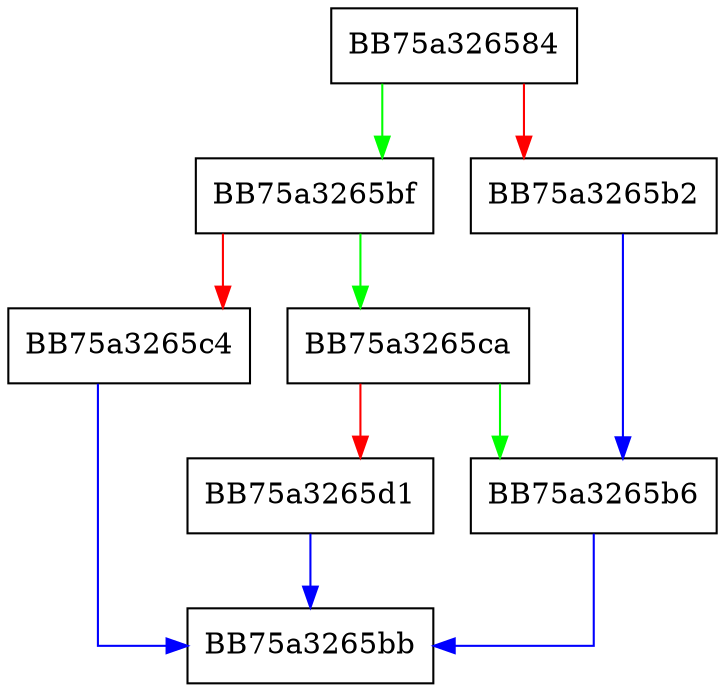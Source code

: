 digraph _Insert_new_node_before {
  node [shape="box"];
  graph [splines=ortho];
  BB75a326584 -> BB75a3265bf [color="green"];
  BB75a326584 -> BB75a3265b2 [color="red"];
  BB75a3265b2 -> BB75a3265b6 [color="blue"];
  BB75a3265b6 -> BB75a3265bb [color="blue"];
  BB75a3265bf -> BB75a3265ca [color="green"];
  BB75a3265bf -> BB75a3265c4 [color="red"];
  BB75a3265c4 -> BB75a3265bb [color="blue"];
  BB75a3265ca -> BB75a3265b6 [color="green"];
  BB75a3265ca -> BB75a3265d1 [color="red"];
  BB75a3265d1 -> BB75a3265bb [color="blue"];
}
